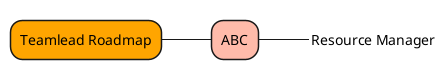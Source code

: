 {
  "sha1": "th4u01iujsr7earze38ol66rh8dl22i",
  "insertion": {
    "when": "2024-06-04T17:28:46.228Z",
    "url": "https://github.com/plantuml/plantuml/issues/43#issuecomment-547150737",
    "user": "plantuml@gmail.com"
  }
}
@startmindmap
*[#Orange] Teamlead Roadmap
**[#FFBBAA] ABC
***[#FFBBCC]_ Resource Manager
@endmindmap
